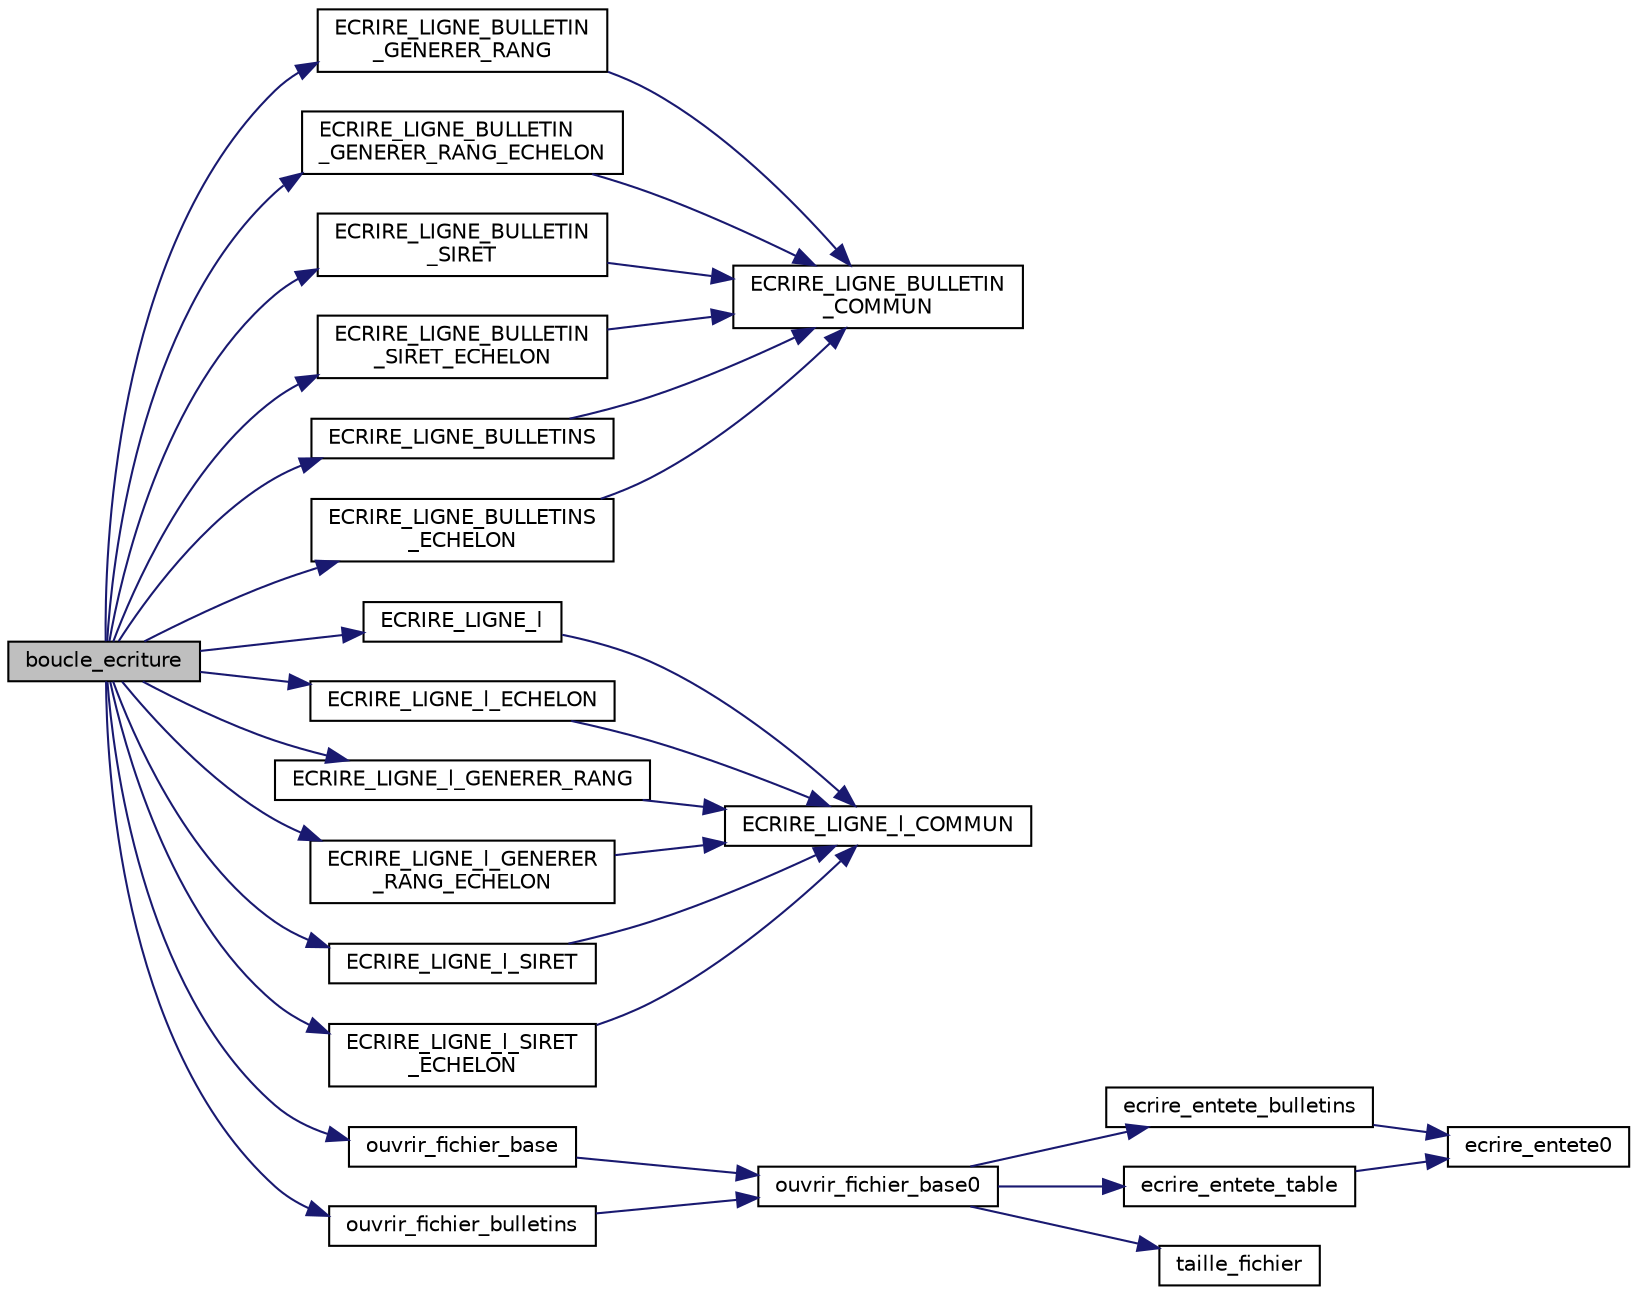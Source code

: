 digraph "boucle_ecriture"
{
 // INTERACTIVE_SVG=YES
  edge [fontname="Helvetica",fontsize="10",labelfontname="Helvetica",labelfontsize="10"];
  node [fontname="Helvetica",fontsize="10",shape=record];
  rankdir="LR";
  Node0 [label="boucle_ecriture",height=0.2,width=0.4,color="black", fillcolor="grey75", style="filled", fontcolor="black"];
  Node0 -> Node1 [color="midnightblue",fontsize="10",style="solid",fontname="Helvetica"];
  Node1 [label="ECRIRE_LIGNE_BULLETIN\l_GENERER_RANG",height=0.2,width=0.4,color="black", fillcolor="white", style="filled",URL="$table_8cpp.html#ac961030aff2e8f0da8ff2788c16e2272",tooltip="Ecrit une ligne de bulletin de paye pour un agent donné dans le fichier CSV Bulletins.paie et, en outre, génère le rang de la ligne dans le fichier Ajoute les colonnes Annee et Mois en début de fichier  Ajoute optionnellement les colonnes Budget, Employeur, Siret et Etablissement Ajoute les colonnes Categorie et NIR en fin de fichier  . "];
  Node1 -> Node2 [color="midnightblue",fontsize="10",style="solid",fontname="Helvetica"];
  Node2 [label="ECRIRE_LIGNE_BULLETIN\l_COMMUN",height=0.2,width=0.4,color="black", fillcolor="white", style="filled",URL="$table_8cpp.html#a4c2fb8f5119259a3b8fd7e2867a554d2",tooltip="Ecrit une ligne de bulletin de paye pour un agent donné dans le fichier CSV Bulletins.paie  . "];
  Node0 -> Node3 [color="midnightblue",fontsize="10",style="solid",fontname="Helvetica"];
  Node3 [label="ECRIRE_LIGNE_BULLETIN\l_GENERER_RANG_ECHELON",height=0.2,width=0.4,color="black", fillcolor="white", style="filled",URL="$table_8cpp.html#ac99b105f075700364aa7b14d11ceab7b",tooltip="Ecrit une ligne de bulletin de paye pour un agent donné dans le fichier CSV Bulletins.paie et, en outre, génère le rang de la ligne dans le fichier Ajoute les colonnes Annee et Mois en début de fichier  Ajoute optionnellement les colonnes Budget, Employeur, Siret et Etablissement Ajoute les colonnes Echelon, Categorie et NIR en fin de fichier  . "];
  Node3 -> Node2 [color="midnightblue",fontsize="10",style="solid",fontname="Helvetica"];
  Node0 -> Node4 [color="midnightblue",fontsize="10",style="solid",fontname="Helvetica"];
  Node4 [label="ECRIRE_LIGNE_BULLETIN\l_SIRET",height=0.2,width=0.4,color="black", fillcolor="white", style="filled",URL="$table_8cpp.html#a96061df9a94d349009a11fa399bbec5c",tooltip="Ecrit une ligne de bulletin de paye pour un agent donné dans le fichier CSV Bulletins.paie  Ajoute les colonnes Annee et Mois en début de fichier  Ajoute les colonnes Budget, Employeur, Siret et Etablissement Ajoute les colonnes Categorie et NIR en fin de fichier  . "];
  Node4 -> Node2 [color="midnightblue",fontsize="10",style="solid",fontname="Helvetica"];
  Node0 -> Node5 [color="midnightblue",fontsize="10",style="solid",fontname="Helvetica"];
  Node5 [label="ECRIRE_LIGNE_BULLETIN\l_SIRET_ECHELON",height=0.2,width=0.4,color="black", fillcolor="white", style="filled",URL="$table_8cpp.html#ae5fac93ecc2de57ead73a4529b95d917",tooltip="Ecrit une ligne de bulletin de paye pour un agent donné dans le fichier CSV Bulletins.paie  Ajoute les colonnes Annee et Mois en début de fichier  Ajoute les colonnes Budget, Employeur, Siret et Etablissement Ajoute les colonnes Echelon, Categorie et NIR en fin de fichier  . "];
  Node5 -> Node2 [color="midnightblue",fontsize="10",style="solid",fontname="Helvetica"];
  Node0 -> Node6 [color="midnightblue",fontsize="10",style="solid",fontname="Helvetica"];
  Node6 [label="ECRIRE_LIGNE_BULLETINS",height=0.2,width=0.4,color="black", fillcolor="white", style="filled",URL="$table_8cpp.html#a916e1e5b2942bd8d0c96914172abefc2",tooltip="Ecrit une ligne de bulletin de paye pour un agent donné dans le fichier CSV Bulletins.paie  Ajoute les colonnes Annee et Mois en début de fichier  Ajoute les colonnes Categorie et NIR en fin de fichier  . "];
  Node6 -> Node2 [color="midnightblue",fontsize="10",style="solid",fontname="Helvetica"];
  Node0 -> Node7 [color="midnightblue",fontsize="10",style="solid",fontname="Helvetica"];
  Node7 [label="ECRIRE_LIGNE_BULLETINS\l_ECHELON",height=0.2,width=0.4,color="black", fillcolor="white", style="filled",URL="$table_8cpp.html#a81cadaba9e542262f469cce0176edab7",tooltip="Ecrit une ligne de bulletin de paye pour un agent donné dans le fichier CSV Bulletins.paie  Ajoute les colonnes Annee et Mois en début de fichier  Ajoute les colonnes Echelon, Categorie et NIR en fin de fichier  . "];
  Node7 -> Node2 [color="midnightblue",fontsize="10",style="solid",fontname="Helvetica"];
  Node0 -> Node8 [color="midnightblue",fontsize="10",style="solid",fontname="Helvetica"];
  Node8 [label="ECRIRE_LIGNE_l",height=0.2,width=0.4,color="black", fillcolor="white", style="filled",URL="$table_8cpp.html#a76d65e4a709ff415979be1460608f6ab",tooltip="Ecrit une ligne de paye pour un agent donné dans le fichier CSV Table  Ajoute l&#39;Annee et le Mois comm..."];
  Node8 -> Node9 [color="midnightblue",fontsize="10",style="solid",fontname="Helvetica"];
  Node9 [label="ECRIRE_LIGNE_l_COMMUN",height=0.2,width=0.4,color="black", fillcolor="white", style="filled",URL="$table_8cpp.html#aa1e1ec482bbaf2ed7cfffe4dc2f4f42d",tooltip="Ecrit une ligne de paye pour un agent donné dans le fichier CSV Table. "];
  Node0 -> Node10 [color="midnightblue",fontsize="10",style="solid",fontname="Helvetica"];
  Node10 [label="ECRIRE_LIGNE_l_ECHELON",height=0.2,width=0.4,color="black", fillcolor="white", style="filled",URL="$table_8cpp.html#a2fee89611cf768d7f527283808fd5a83",tooltip="Ecrit une ligne de paye pour un agent donné dans le fichier CSV Table Ajoute l&#39;Annee et le Mois comme..."];
  Node10 -> Node9 [color="midnightblue",fontsize="10",style="solid",fontname="Helvetica"];
  Node0 -> Node11 [color="midnightblue",fontsize="10",style="solid",fontname="Helvetica"];
  Node11 [label="ECRIRE_LIGNE_l_GENERER_RANG",height=0.2,width=0.4,color="black", fillcolor="white", style="filled",URL="$table_8cpp.html#a72acdb89510299d6bd8136ab10ccce65",tooltip="Ecrit une ligne de paye pour un agent donné dans le fichier CSV Table et, en outre, génère le rang de la ligne dans le fichier  Ajoute l&#39;Annee et le Mois comme deux premières colonnes Optionnellement ajoute le Budget, l&#39;Employeur, le Siret et l&#39;Etablissement comme colonnes suivantes Ajoute dans tous les cas la Categorie ainsi que le NIR en dernières colonnes. "];
  Node11 -> Node9 [color="midnightblue",fontsize="10",style="solid",fontname="Helvetica"];
  Node0 -> Node12 [color="midnightblue",fontsize="10",style="solid",fontname="Helvetica"];
  Node12 [label="ECRIRE_LIGNE_l_GENERER\l_RANG_ECHELON",height=0.2,width=0.4,color="black", fillcolor="white", style="filled",URL="$table_8cpp.html#ac4690b0ec4007e562e68502017efc011",tooltip="Ecrit une ligne de paye pour un agent donné dans le fichier CSV Table et, en outre, génère le rang de la ligne dans le fichier Ajoute l&#39;Annee et le Mois comme deux premières colonnes Optionnellement ajoute le Budget, l&#39;Employeur, le Siret et l&#39;Etablissement comme colonnes suivantes Ajoute dans tous les cas l&#39;Echelon, la Categorie ainsi que le NIR en dernières colonnes. "];
  Node12 -> Node9 [color="midnightblue",fontsize="10",style="solid",fontname="Helvetica"];
  Node0 -> Node13 [color="midnightblue",fontsize="10",style="solid",fontname="Helvetica"];
  Node13 [label="ECRIRE_LIGNE_l_SIRET",height=0.2,width=0.4,color="black", fillcolor="white", style="filled",URL="$table_8cpp.html#a82d211f064919b7c49ce3afea746bd6c",tooltip="Ecrit une ligne de paye pour un agent donné dans le fichier CSV Table  Ajoute l&#39;Annee et le Mois comm..."];
  Node13 -> Node9 [color="midnightblue",fontsize="10",style="solid",fontname="Helvetica"];
  Node0 -> Node14 [color="midnightblue",fontsize="10",style="solid",fontname="Helvetica"];
  Node14 [label="ECRIRE_LIGNE_l_SIRET\l_ECHELON",height=0.2,width=0.4,color="black", fillcolor="white", style="filled",URL="$table_8cpp.html#a9227a92c4b8fb92bd91242d938be476d",tooltip="Ecrit une ligne de paye pour un agent donné dans le fichier CSV Table  Ajoute l&#39;Annee et le Mois comm..."];
  Node14 -> Node9 [color="midnightblue",fontsize="10",style="solid",fontname="Helvetica"];
  Node0 -> Node15 [color="midnightblue",fontsize="10",style="solid",fontname="Helvetica"];
  Node15 [label="ouvrir_fichier_base",height=0.2,width=0.4,color="black", fillcolor="white", style="filled",URL="$fonctions__auxiliaires_8cpp.html#aa3ac470d830a5989c8a77534a2d2c096",tooltip="Ouvre une base de données de type table (bulletins + lignes) en écriture pour un segment d&#39;exécution ..."];
  Node15 -> Node16 [color="midnightblue",fontsize="10",style="solid",fontname="Helvetica"];
  Node16 [label="ouvrir_fichier_base0",height=0.2,width=0.4,color="black", fillcolor="white", style="filled",URL="$fonctions__auxiliaires_8cpp.html#aeafedd27b99b9ca6eecd49ff027b3671",tooltip="Ouvre une base de données de type table (bulletins + lignes) en écriture pour un segment d&#39;exécution ..."];
  Node16 -> Node17 [color="midnightblue",fontsize="10",style="solid",fontname="Helvetica"];
  Node17 [label="ecrire_entete_bulletins",height=0.2,width=0.4,color="black", fillcolor="white", style="filled",URL="$fonctions__auxiliaires_8cpp.html#a5e2253f583a3358618441c2cba35742b",tooltip="Ecrit les libellés des colonnes des bulletins. "];
  Node17 -> Node18 [color="midnightblue",fontsize="10",style="solid",fontname="Helvetica"];
  Node18 [label="ecrire_entete0",height=0.2,width=0.4,color="black", fillcolor="white", style="filled",URL="$fonctions__auxiliaires_8cpp.html#aca69dd2811b53b087f39810c114e7dde",tooltip="Ecrit les libellés des colonnes d&#39;une base quelconque avec un tableau de libellés de taille donnée..."];
  Node16 -> Node19 [color="midnightblue",fontsize="10",style="solid",fontname="Helvetica"];
  Node19 [label="ecrire_entete_table",height=0.2,width=0.4,color="black", fillcolor="white", style="filled",URL="$fonctions__auxiliaires_8cpp.html#aff3c87803f64d34f00a30ef30bb74a9b"];
  Node19 -> Node18 [color="midnightblue",fontsize="10",style="solid",fontname="Helvetica"];
  Node16 -> Node20 [color="midnightblue",fontsize="10",style="solid",fontname="Helvetica"];
  Node20 [label="taille_fichier",height=0.2,width=0.4,color="black", fillcolor="white", style="filled",URL="$fonctions__auxiliaires_8cpp.html#aa4c818d49539c9dec49c5cf3144b8f53",tooltip="Taille du fichier en octets. "];
  Node0 -> Node21 [color="midnightblue",fontsize="10",style="solid",fontname="Helvetica"];
  Node21 [label="ouvrir_fichier_bulletins",height=0.2,width=0.4,color="black", fillcolor="white", style="filled",URL="$fonctions__auxiliaires_8cpp.html#a0f11a266115e98b2536637a1ad8b05f7",tooltip="Ouvre une base de données de bulletins en écriture pour un segment d&#39;exécution donné. "];
  Node21 -> Node16 [color="midnightblue",fontsize="10",style="solid",fontname="Helvetica"];
}

